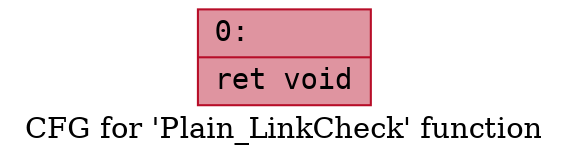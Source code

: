 digraph "CFG for 'Plain_LinkCheck' function" {
	label="CFG for 'Plain_LinkCheck' function";

	Node0x6000012942d0 [shape=record,color="#b70d28ff", style=filled, fillcolor="#b70d2870" fontname="Courier",label="{0:\l|  ret void\l}"];
}
